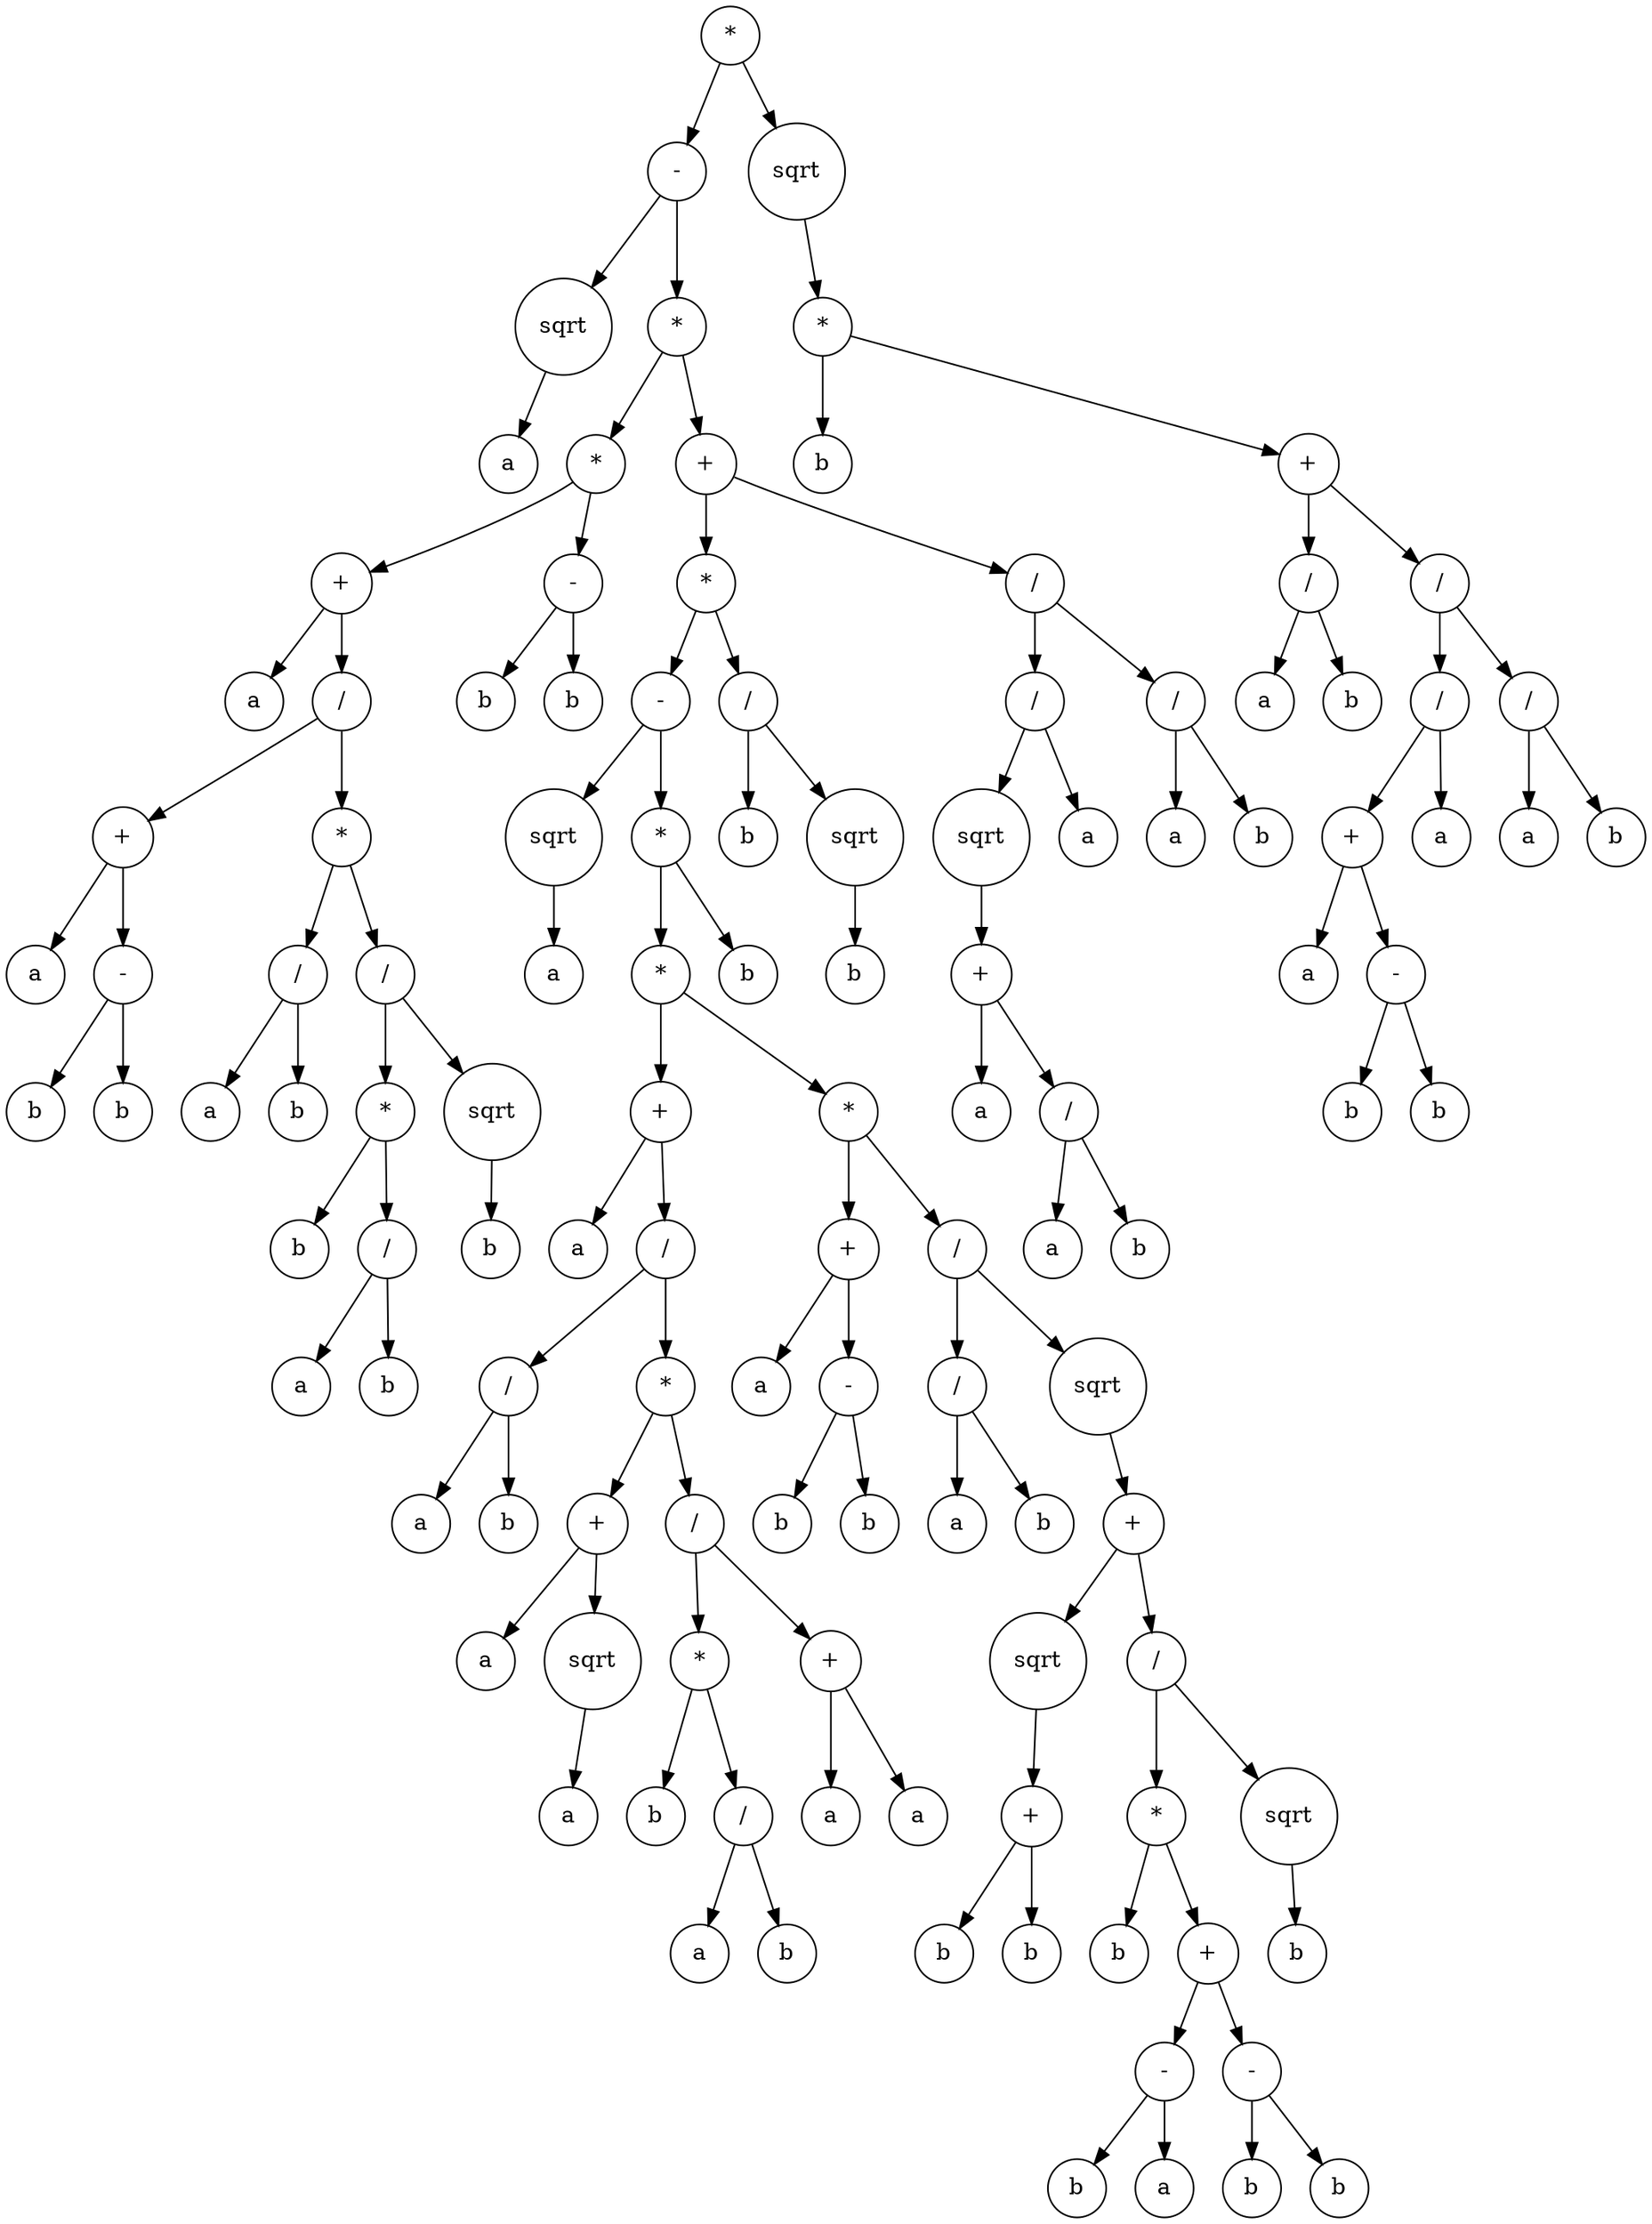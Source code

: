 digraph g {
graph [ordering=out];
node [shape=circle];
n[label = "*"];
n0[label = "-"];
n00[label = "sqrt"];
n000[label = "a"];
n00 -> n000;
n0 -> n00;
n01[label = "*"];
n010[label = "*"];
n0100[label = "+"];
n01000[label = "a"];
n0100 -> n01000;
n01001[label = "/"];
n010010[label = "+"];
n0100100[label = "a"];
n010010 -> n0100100;
n0100101[label = "-"];
n01001010[label = "b"];
n0100101 -> n01001010;
n01001011[label = "b"];
n0100101 -> n01001011;
n010010 -> n0100101;
n01001 -> n010010;
n010011[label = "*"];
n0100110[label = "/"];
n01001100[label = "a"];
n0100110 -> n01001100;
n01001101[label = "b"];
n0100110 -> n01001101;
n010011 -> n0100110;
n0100111[label = "/"];
n01001110[label = "*"];
n010011100[label = "b"];
n01001110 -> n010011100;
n010011101[label = "/"];
n0100111010[label = "a"];
n010011101 -> n0100111010;
n0100111011[label = "b"];
n010011101 -> n0100111011;
n01001110 -> n010011101;
n0100111 -> n01001110;
n01001111[label = "sqrt"];
n010011110[label = "b"];
n01001111 -> n010011110;
n0100111 -> n01001111;
n010011 -> n0100111;
n01001 -> n010011;
n0100 -> n01001;
n010 -> n0100;
n0101[label = "-"];
n01010[label = "b"];
n0101 -> n01010;
n01011[label = "b"];
n0101 -> n01011;
n010 -> n0101;
n01 -> n010;
n011[label = "+"];
n0110[label = "*"];
n01100[label = "-"];
n011000[label = "sqrt"];
n0110000[label = "a"];
n011000 -> n0110000;
n01100 -> n011000;
n011001[label = "*"];
n0110010[label = "*"];
n01100100[label = "+"];
n011001000[label = "a"];
n01100100 -> n011001000;
n011001001[label = "/"];
n0110010010[label = "/"];
n01100100100[label = "a"];
n0110010010 -> n01100100100;
n01100100101[label = "b"];
n0110010010 -> n01100100101;
n011001001 -> n0110010010;
n0110010011[label = "*"];
n01100100110[label = "+"];
n011001001100[label = "a"];
n01100100110 -> n011001001100;
n011001001101[label = "sqrt"];
n0110010011010[label = "a"];
n011001001101 -> n0110010011010;
n01100100110 -> n011001001101;
n0110010011 -> n01100100110;
n01100100111[label = "/"];
n011001001110[label = "*"];
n0110010011100[label = "b"];
n011001001110 -> n0110010011100;
n0110010011101[label = "/"];
n01100100111010[label = "a"];
n0110010011101 -> n01100100111010;
n01100100111011[label = "b"];
n0110010011101 -> n01100100111011;
n011001001110 -> n0110010011101;
n01100100111 -> n011001001110;
n011001001111[label = "+"];
n0110010011110[label = "a"];
n011001001111 -> n0110010011110;
n0110010011111[label = "a"];
n011001001111 -> n0110010011111;
n01100100111 -> n011001001111;
n0110010011 -> n01100100111;
n011001001 -> n0110010011;
n01100100 -> n011001001;
n0110010 -> n01100100;
n01100101[label = "*"];
n011001010[label = "+"];
n0110010100[label = "a"];
n011001010 -> n0110010100;
n0110010101[label = "-"];
n01100101010[label = "b"];
n0110010101 -> n01100101010;
n01100101011[label = "b"];
n0110010101 -> n01100101011;
n011001010 -> n0110010101;
n01100101 -> n011001010;
n011001011[label = "/"];
n0110010110[label = "/"];
n01100101100[label = "a"];
n0110010110 -> n01100101100;
n01100101101[label = "b"];
n0110010110 -> n01100101101;
n011001011 -> n0110010110;
n0110010111[label = "sqrt"];
n01100101110[label = "+"];
n011001011100[label = "sqrt"];
n0110010111000[label = "+"];
n01100101110000[label = "b"];
n0110010111000 -> n01100101110000;
n01100101110001[label = "b"];
n0110010111000 -> n01100101110001;
n011001011100 -> n0110010111000;
n01100101110 -> n011001011100;
n011001011101[label = "/"];
n0110010111010[label = "*"];
n01100101110100[label = "b"];
n0110010111010 -> n01100101110100;
n01100101110101[label = "+"];
n011001011101010[label = "-"];
n0110010111010100[label = "b"];
n011001011101010 -> n0110010111010100;
n0110010111010101[label = "a"];
n011001011101010 -> n0110010111010101;
n01100101110101 -> n011001011101010;
n011001011101011[label = "-"];
n0110010111010110[label = "b"];
n011001011101011 -> n0110010111010110;
n0110010111010111[label = "b"];
n011001011101011 -> n0110010111010111;
n01100101110101 -> n011001011101011;
n0110010111010 -> n01100101110101;
n011001011101 -> n0110010111010;
n0110010111011[label = "sqrt"];
n01100101110110[label = "b"];
n0110010111011 -> n01100101110110;
n011001011101 -> n0110010111011;
n01100101110 -> n011001011101;
n0110010111 -> n01100101110;
n011001011 -> n0110010111;
n01100101 -> n011001011;
n0110010 -> n01100101;
n011001 -> n0110010;
n0110011[label = "b"];
n011001 -> n0110011;
n01100 -> n011001;
n0110 -> n01100;
n01101[label = "/"];
n011010[label = "b"];
n01101 -> n011010;
n011011[label = "sqrt"];
n0110110[label = "b"];
n011011 -> n0110110;
n01101 -> n011011;
n0110 -> n01101;
n011 -> n0110;
n0111[label = "/"];
n01110[label = "/"];
n011100[label = "sqrt"];
n0111000[label = "+"];
n01110000[label = "a"];
n0111000 -> n01110000;
n01110001[label = "/"];
n011100010[label = "a"];
n01110001 -> n011100010;
n011100011[label = "b"];
n01110001 -> n011100011;
n0111000 -> n01110001;
n011100 -> n0111000;
n01110 -> n011100;
n011101[label = "a"];
n01110 -> n011101;
n0111 -> n01110;
n01111[label = "/"];
n011110[label = "a"];
n01111 -> n011110;
n011111[label = "b"];
n01111 -> n011111;
n0111 -> n01111;
n011 -> n0111;
n01 -> n011;
n0 -> n01;
n -> n0;
n1[label = "sqrt"];
n10[label = "*"];
n100[label = "b"];
n10 -> n100;
n101[label = "+"];
n1010[label = "/"];
n10100[label = "a"];
n1010 -> n10100;
n10101[label = "b"];
n1010 -> n10101;
n101 -> n1010;
n1011[label = "/"];
n10110[label = "/"];
n101100[label = "+"];
n1011000[label = "a"];
n101100 -> n1011000;
n1011001[label = "-"];
n10110010[label = "b"];
n1011001 -> n10110010;
n10110011[label = "b"];
n1011001 -> n10110011;
n101100 -> n1011001;
n10110 -> n101100;
n101101[label = "a"];
n10110 -> n101101;
n1011 -> n10110;
n10111[label = "/"];
n101110[label = "a"];
n10111 -> n101110;
n101111[label = "b"];
n10111 -> n101111;
n1011 -> n10111;
n101 -> n1011;
n10 -> n101;
n1 -> n10;
n -> n1;
}
